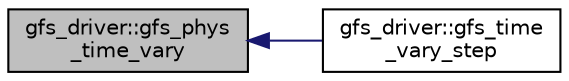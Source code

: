 digraph "gfs_driver::gfs_phys_time_vary"
{
  edge [fontname="Helvetica",fontsize="10",labelfontname="Helvetica",labelfontsize="10"];
  node [fontname="Helvetica",fontsize="10",shape=record];
  rankdir="LR";
  Node15 [label="gfs_driver::gfs_phys\l_time_vary",height=0.2,width=0.4,color="black", fillcolor="grey75", style="filled", fontcolor="black"];
  Node15 -> Node16 [dir="back",color="midnightblue",fontsize="10",style="solid",fontname="Helvetica"];
  Node16 [label="gfs_driver::gfs_time\l_vary_step",height=0.2,width=0.4,color="black", fillcolor="white", style="filled",URL="$namespacegfs__driver.html#ad673b930d2e2319a99586ec2232ebea0"];
}

